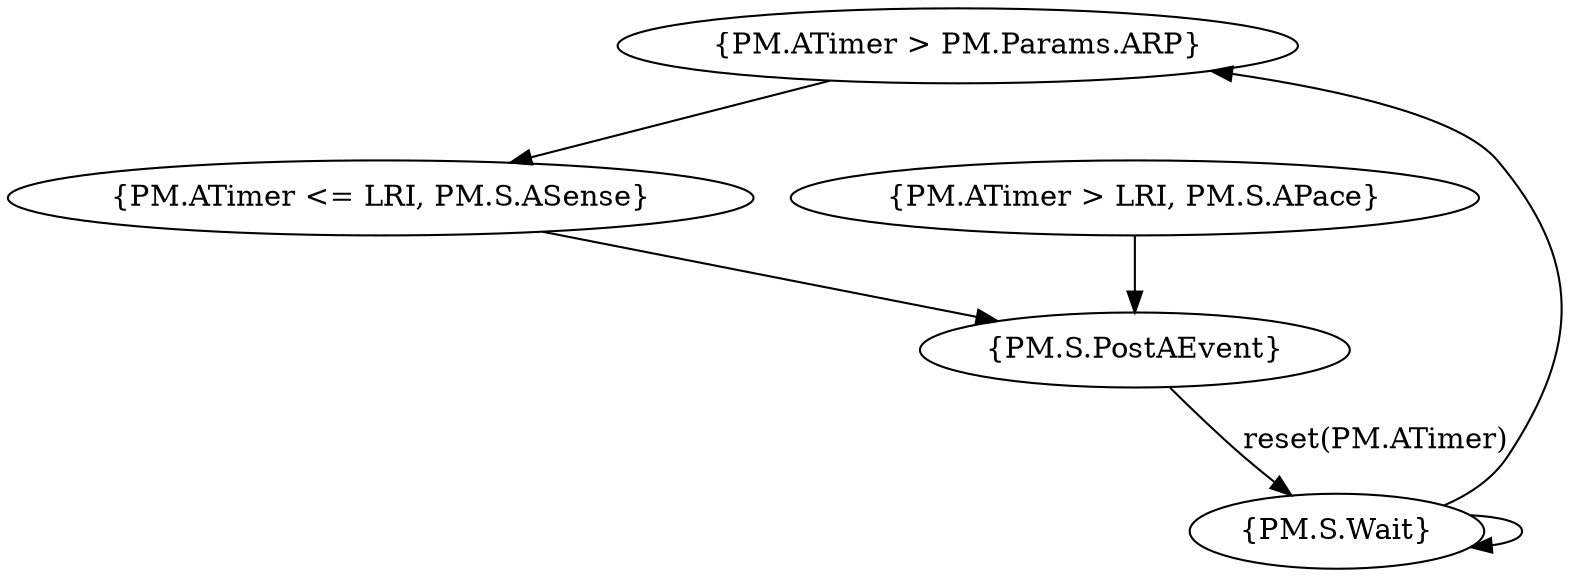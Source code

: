 digraph{
  1 [label="{PM.ATimer > PM.Params.ARP}"];
  2 [label="{PM.ATimer <= LRI, PM.S.ASense}"];
  3 [label="{PM.ATimer > LRI, PM.S.APace}"];
  4 [label="{PM.S.PostAEvent}"];
  5 [label="{PM.S.Wait}"];

  1 -> 2 
  2 -> 4
  3 -> 4  
  4 -> 5 [label="reset(PM.ATimer)"]  
  5 -> 5
  5 -> 1
}
